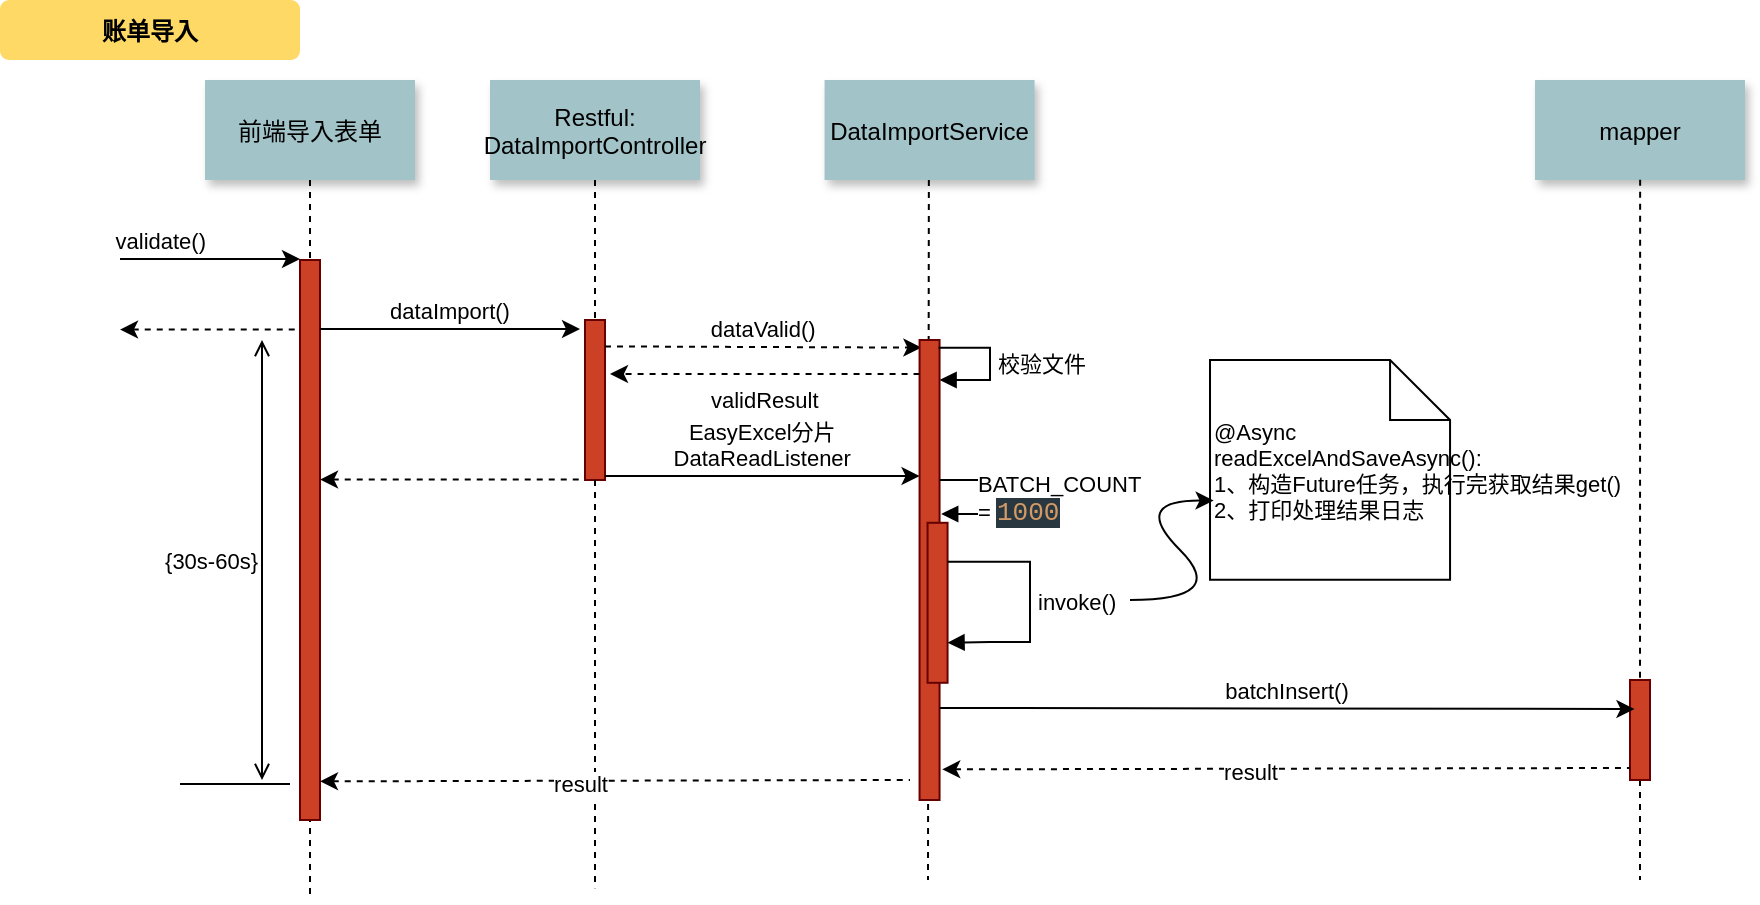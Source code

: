 <mxfile version="21.3.4" type="github">
  <diagram name="Page-1" id="13e1069c-82ec-6db2-03f1-153e76fe0fe0">
    <mxGraphModel dx="995" dy="507" grid="1" gridSize="10" guides="1" tooltips="1" connect="1" arrows="1" fold="1" page="1" pageScale="1" pageWidth="1100" pageHeight="850" background="none" math="0" shadow="0">
      <root>
        <mxCell id="0" />
        <mxCell id="1" parent="0" />
        <mxCell id="2zeuLS3NNm6lrcodeA-V-76" value="" style="edgeStyle=elbowEdgeStyle;elbow=horizontal;endArrow=none;dashed=1;rounded=0;" edge="1" parent="1" source="2zeuLS3NNm6lrcodeA-V-55">
          <mxGeometry x="335" y="400" width="100" height="100" as="geometry">
            <mxPoint x="335" y="500" as="sourcePoint" />
            <mxPoint x="310" y="560" as="targetPoint" />
          </mxGeometry>
        </mxCell>
        <mxCell id="2zeuLS3NNm6lrcodeA-V-138" value="" style="edgeStyle=none;endArrow=none;dashed=1;rounded=0;" edge="1" parent="1" source="2zeuLS3NNm6lrcodeA-V-135">
          <mxGeometry x="899.405" y="254.92" width="100" height="100" as="geometry">
            <mxPoint x="975.07" y="199.92" as="sourcePoint" />
            <mxPoint x="975" y="550" as="targetPoint" />
          </mxGeometry>
        </mxCell>
        <mxCell id="2zeuLS3NNm6lrcodeA-V-137" value="" style="edgeStyle=none;endArrow=none;dashed=1;rounded=0;" edge="1" parent="1">
          <mxGeometry x="543.765" y="255" width="100" height="100" as="geometry">
            <mxPoint x="619.43" y="200" as="sourcePoint" />
            <mxPoint x="619" y="550" as="targetPoint" />
          </mxGeometry>
        </mxCell>
        <mxCell id="2zeuLS3NNm6lrcodeA-V-53" value="" style="fillColor=#CC4125;strokeColor=#660000" vertex="1" parent="1">
          <mxGeometry x="305" y="240" width="10" height="280" as="geometry" />
        </mxCell>
        <mxCell id="2zeuLS3NNm6lrcodeA-V-54" value="validate()" style="edgeStyle=none;verticalLabelPosition=top;verticalAlign=bottom;labelPosition=left;align=right;rounded=0;" edge="1" parent="1">
          <mxGeometry x="215" y="139.5" width="100" height="100" as="geometry">
            <mxPoint x="215" y="239.5" as="sourcePoint" />
            <mxPoint x="305" y="239.5" as="targetPoint" />
          </mxGeometry>
        </mxCell>
        <mxCell id="2zeuLS3NNm6lrcodeA-V-55" value="前端导入表单" style="shadow=1;fillColor=#A2C4C9;strokeColor=none" vertex="1" parent="1">
          <mxGeometry x="257.5" y="150" width="105" height="50" as="geometry" />
        </mxCell>
        <mxCell id="2zeuLS3NNm6lrcodeA-V-56" value="" style="fillColor=#CC4125;strokeColor=#660000" vertex="1" parent="1">
          <mxGeometry x="447.5" y="270" width="10" height="80" as="geometry" />
        </mxCell>
        <mxCell id="2zeuLS3NNm6lrcodeA-V-57" value="Restful:&#xa;DataImportController" style="shadow=1;fillColor=#A2C4C9;strokeColor=none" vertex="1" parent="1">
          <mxGeometry x="400" y="150" width="105" height="50" as="geometry" />
        </mxCell>
        <mxCell id="2zeuLS3NNm6lrcodeA-V-58" value="" style="edgeStyle=none;endArrow=none;dashed=1;rounded=0;" edge="1" parent="1" source="2zeuLS3NNm6lrcodeA-V-57" target="2zeuLS3NNm6lrcodeA-V-56">
          <mxGeometry x="377.335" y="255" width="100" height="100" as="geometry">
            <mxPoint x="452.259" y="200" as="sourcePoint" />
            <mxPoint x="452.576" y="255" as="targetPoint" />
          </mxGeometry>
        </mxCell>
        <mxCell id="2zeuLS3NNm6lrcodeA-V-59" value="dataImport()" style="edgeStyle=none;verticalLabelPosition=top;verticalAlign=bottom;rounded=0;" edge="1" parent="1">
          <mxGeometry x="325" y="187" width="100" height="100" as="geometry">
            <mxPoint x="315" y="274.5" as="sourcePoint" />
            <mxPoint x="445" y="274.5" as="targetPoint" />
          </mxGeometry>
        </mxCell>
        <mxCell id="2zeuLS3NNm6lrcodeA-V-60" value="" style="edgeStyle=none;verticalLabelPosition=top;verticalAlign=bottom;endArrow=none;startArrow=classic;dashed=1;rounded=0;" edge="1" parent="1">
          <mxGeometry x="325" y="262.259" width="100" height="100" as="geometry">
            <mxPoint x="315" y="349.759" as="sourcePoint" />
            <mxPoint x="445" y="349.759" as="targetPoint" />
          </mxGeometry>
        </mxCell>
        <mxCell id="2zeuLS3NNm6lrcodeA-V-61" value="" style="edgeStyle=none;verticalLabelPosition=top;verticalAlign=bottom;labelPosition=left;align=right;endArrow=none;startArrow=classic;dashed=1;rounded=0;" edge="1" parent="1">
          <mxGeometry x="215" y="174.759" width="100" height="100" as="geometry">
            <mxPoint x="215" y="274.759" as="sourcePoint" />
            <mxPoint x="305" y="274.759" as="targetPoint" />
          </mxGeometry>
        </mxCell>
        <mxCell id="2zeuLS3NNm6lrcodeA-V-62" value="dataValid()" style="edgeStyle=none;verticalLabelPosition=top;verticalAlign=bottom;dashed=1;rounded=0;entryX=0.092;entryY=0.064;entryDx=0;entryDy=0;entryPerimeter=0;" edge="1" parent="1">
          <mxGeometry y="-8" width="100" height="100" as="geometry">
            <mxPoint x="457.5" y="283.206" as="sourcePoint" />
            <mxPoint x="615.7" y="283.801" as="targetPoint" />
            <mxPoint as="offset" />
          </mxGeometry>
        </mxCell>
        <mxCell id="2zeuLS3NNm6lrcodeA-V-63" value="DataImportService" style="shadow=1;fillColor=#A2C4C9;strokeColor=none" vertex="1" parent="1">
          <mxGeometry x="567.284" y="150" width="105" height="50" as="geometry" />
        </mxCell>
        <mxCell id="2zeuLS3NNm6lrcodeA-V-65" value="" style="fillColor=#CC4125;strokeColor=#660000" vertex="1" parent="1">
          <mxGeometry x="614.78" y="280" width="10" height="230" as="geometry" />
        </mxCell>
        <mxCell id="2zeuLS3NNm6lrcodeA-V-66" value="EasyExcel分片&#xa;DataReadListener" style="edgeStyle=elbowEdgeStyle;elbow=vertical;verticalLabelPosition=top;verticalAlign=bottom;rounded=0;" edge="1" parent="1">
          <mxGeometry x="455" y="413" width="100" height="100" as="geometry">
            <mxPoint x="457.5" y="348" as="sourcePoint" />
            <mxPoint x="614.78" y="348" as="targetPoint" />
          </mxGeometry>
        </mxCell>
        <mxCell id="2zeuLS3NNm6lrcodeA-V-86" value="" style="edgeStyle=elbowEdgeStyle;elbow=vertical;endArrow=none;rounded=0;" edge="1" parent="1">
          <mxGeometry x="155" y="452" width="100" height="100" as="geometry">
            <mxPoint x="300" y="502.0" as="sourcePoint" />
            <mxPoint x="245" y="502" as="targetPoint" />
          </mxGeometry>
        </mxCell>
        <mxCell id="2zeuLS3NNm6lrcodeA-V-87" value="{30s-60s}" style="edgeStyle=elbowEdgeStyle;elbow=horizontal;startArrow=open;endArrow=open;labelPosition=left;align=right;rounded=0;" edge="1" parent="1">
          <mxGeometry x="166.206" y="319" width="100" height="100" as="geometry">
            <mxPoint x="286" y="280" as="sourcePoint" />
            <mxPoint x="286" y="500" as="targetPoint" />
          </mxGeometry>
        </mxCell>
        <mxCell id="2zeuLS3NNm6lrcodeA-V-92" value="" style="edgeStyle=none;endArrow=none;dashed=1;rounded=0;" edge="1" parent="1" source="2zeuLS3NNm6lrcodeA-V-56">
          <mxGeometry x="481.571" y="429.697" width="100" height="100" as="geometry">
            <mxPoint x="556.736" y="374.697" as="sourcePoint" />
            <mxPoint x="452.5" y="554.167" as="targetPoint" />
          </mxGeometry>
        </mxCell>
        <mxCell id="2zeuLS3NNm6lrcodeA-V-108" value="账单导入" style="rounded=1;fontStyle=1;fillColor=#FFD966;strokeColor=none" vertex="1" parent="1">
          <mxGeometry x="155" y="110" width="150" height="30" as="geometry" />
        </mxCell>
        <mxCell id="2zeuLS3NNm6lrcodeA-V-124" value="validResult" style="edgeStyle=elbowEdgeStyle;elbow=vertical;dashed=1;verticalLabelPosition=bottom;verticalAlign=top;rounded=0;entryX=1.25;entryY=0.375;entryDx=0;entryDy=0;entryPerimeter=0;" edge="1" parent="1">
          <mxGeometry x="494.78" y="229" width="100" height="100" as="geometry">
            <mxPoint x="614.78" y="297" as="sourcePoint" />
            <mxPoint x="460.0" y="297.0" as="targetPoint" />
            <Array as="points">
              <mxPoint x="537.78" y="297" />
            </Array>
          </mxGeometry>
        </mxCell>
        <mxCell id="2zeuLS3NNm6lrcodeA-V-126" value="校验文件" style="html=1;align=left;spacingLeft=2;endArrow=block;rounded=0;edgeStyle=orthogonalEdgeStyle;curved=0;rounded=0;exitX=0.949;exitY=0.017;exitDx=0;exitDy=0;exitPerimeter=0;" edge="1" parent="1" source="2zeuLS3NNm6lrcodeA-V-65">
          <mxGeometry relative="1" as="geometry">
            <mxPoint x="624.78" y="270.19" as="sourcePoint" />
            <Array as="points">
              <mxPoint x="650" y="283" />
              <mxPoint x="650" y="300" />
              <mxPoint x="625" y="300" />
            </Array>
            <mxPoint x="624.78" y="299.21" as="targetPoint" />
          </mxGeometry>
        </mxCell>
        <mxCell id="2zeuLS3NNm6lrcodeA-V-129" value="BATCH_COUNT &lt;br&gt;= &lt;span style=&quot;box-sizing: border-box; color: rgb(209, 154, 102); font-family: Menlo, Monaco, Consolas, &amp;quot;Courier New&amp;quot;, monospace; font-size: 13px; background-color: rgb(41, 56, 64);&quot; class=&quot;hljs-number&quot;&gt;1000&lt;/span&gt;" style="html=1;align=left;spacingLeft=2;endArrow=block;rounded=0;edgeStyle=orthogonalEdgeStyle;curved=0;rounded=0;exitX=0.949;exitY=0.017;exitDx=0;exitDy=0;exitPerimeter=0;" edge="1" parent="1">
          <mxGeometry x="0.559" y="-7" relative="1" as="geometry">
            <mxPoint x="624.78" y="350" as="sourcePoint" />
            <Array as="points">
              <mxPoint x="650.78" y="350" />
              <mxPoint x="650.78" y="367" />
              <mxPoint x="625.78" y="367" />
            </Array>
            <mxPoint x="625.56" y="366.21" as="targetPoint" />
            <mxPoint as="offset" />
          </mxGeometry>
        </mxCell>
        <mxCell id="2zeuLS3NNm6lrcodeA-V-130" value="" style="fillColor=#CC4125;strokeColor=#660000" vertex="1" parent="1">
          <mxGeometry x="618.78" y="371.394" width="10" height="80" as="geometry" />
        </mxCell>
        <mxCell id="2zeuLS3NNm6lrcodeA-V-131" value="invoke()" style="html=1;align=left;spacingLeft=2;endArrow=block;rounded=0;edgeStyle=orthogonalEdgeStyle;curved=0;rounded=0;exitX=0.949;exitY=0.017;exitDx=0;exitDy=0;exitPerimeter=0;entryX=1;entryY=0.75;entryDx=0;entryDy=0;" edge="1" parent="1" target="2zeuLS3NNm6lrcodeA-V-130">
          <mxGeometry relative="1" as="geometry">
            <mxPoint x="628.78" y="390.89" as="sourcePoint" />
            <Array as="points">
              <mxPoint x="670" y="391" />
              <mxPoint x="670" y="431" />
              <mxPoint x="650" y="431" />
            </Array>
            <mxPoint x="629.56" y="407.1" as="targetPoint" />
          </mxGeometry>
        </mxCell>
        <mxCell id="2zeuLS3NNm6lrcodeA-V-132" value="@Async&#xa;readExcelAndSaveAsync():&#xa;1、构造Future任务，执行完获取结果get()&#xa;2、打印处理结果日志" style="shape=note;align=left;fontSize=11;" vertex="1" parent="1">
          <mxGeometry x="760.003" y="290.004" width="120.027" height="109.826" as="geometry" />
        </mxCell>
        <mxCell id="2zeuLS3NNm6lrcodeA-V-133" value="" style="curved=1;endArrow=classic;html=1;rounded=0;entryX=0.015;entryY=0.64;entryDx=0;entryDy=0;entryPerimeter=0;" edge="1" parent="1" target="2zeuLS3NNm6lrcodeA-V-132">
          <mxGeometry width="50" height="50" relative="1" as="geometry">
            <mxPoint x="720" y="410" as="sourcePoint" />
            <mxPoint x="770" y="360" as="targetPoint" />
            <Array as="points">
              <mxPoint x="770" y="410" />
              <mxPoint x="720" y="360" />
            </Array>
          </mxGeometry>
        </mxCell>
        <mxCell id="2zeuLS3NNm6lrcodeA-V-134" value="mapper" style="shadow=1;fillColor=#A2C4C9;strokeColor=none" vertex="1" parent="1">
          <mxGeometry x="922.504" y="150" width="105" height="50" as="geometry" />
        </mxCell>
        <mxCell id="2zeuLS3NNm6lrcodeA-V-139" value="" style="edgeStyle=none;endArrow=none;dashed=1;rounded=0;" edge="1" parent="1" target="2zeuLS3NNm6lrcodeA-V-135">
          <mxGeometry x="899.405" y="254.92" width="100" height="100" as="geometry">
            <mxPoint x="975.07" y="199.92" as="sourcePoint" />
            <mxPoint x="974.64" y="489.92" as="targetPoint" />
          </mxGeometry>
        </mxCell>
        <mxCell id="2zeuLS3NNm6lrcodeA-V-135" value="" style="fillColor=#CC4125;strokeColor=#660000" vertex="1" parent="1">
          <mxGeometry x="970" y="450" width="10" height="50" as="geometry" />
        </mxCell>
        <mxCell id="2zeuLS3NNm6lrcodeA-V-140" value="batchInsert()" style="edgeStyle=elbowEdgeStyle;elbow=vertical;verticalLabelPosition=top;verticalAlign=bottom;rounded=0;entryX=0.224;entryY=0.947;entryDx=0;entryDy=0;entryPerimeter=0;" edge="1" parent="1">
          <mxGeometry x="622.28" y="529" width="100" height="100" as="geometry">
            <mxPoint x="624.78" y="464" as="sourcePoint" />
            <mxPoint x="972.24" y="464.76" as="targetPoint" />
          </mxGeometry>
        </mxCell>
        <mxCell id="2zeuLS3NNm6lrcodeA-V-141" value="" style="edgeStyle=none;verticalLabelPosition=top;verticalAlign=bottom;endArrow=none;startArrow=classic;dashed=1;rounded=0;exitX=1.133;exitY=0.916;exitDx=0;exitDy=0;exitPerimeter=0;" edge="1" parent="1">
          <mxGeometry x="850" y="406.499" width="100" height="100" as="geometry">
            <mxPoint x="626.11" y="494.68" as="sourcePoint" />
            <mxPoint x="970" y="493.999" as="targetPoint" />
          </mxGeometry>
        </mxCell>
        <mxCell id="2zeuLS3NNm6lrcodeA-V-142" value="result" style="edgeLabel;html=1;align=center;verticalAlign=middle;resizable=0;points=[];" vertex="1" connectable="0" parent="2zeuLS3NNm6lrcodeA-V-141">
          <mxGeometry relative="1" as="geometry">
            <mxPoint x="-18" y="1" as="offset" />
          </mxGeometry>
        </mxCell>
        <mxCell id="2zeuLS3NNm6lrcodeA-V-143" value="" style="edgeStyle=none;verticalLabelPosition=top;verticalAlign=bottom;endArrow=none;startArrow=classic;dashed=1;rounded=0;exitX=1.133;exitY=0.916;exitDx=0;exitDy=0;exitPerimeter=0;" edge="1" parent="1">
          <mxGeometry x="538.89" y="412.499" width="100" height="100" as="geometry">
            <mxPoint x="315.0" y="500.68" as="sourcePoint" />
            <mxPoint x="610" y="500" as="targetPoint" />
          </mxGeometry>
        </mxCell>
        <mxCell id="2zeuLS3NNm6lrcodeA-V-144" value="result" style="edgeLabel;html=1;align=center;verticalAlign=middle;resizable=0;points=[];" vertex="1" connectable="0" parent="2zeuLS3NNm6lrcodeA-V-143">
          <mxGeometry relative="1" as="geometry">
            <mxPoint x="-18" y="1" as="offset" />
          </mxGeometry>
        </mxCell>
      </root>
    </mxGraphModel>
  </diagram>
</mxfile>
